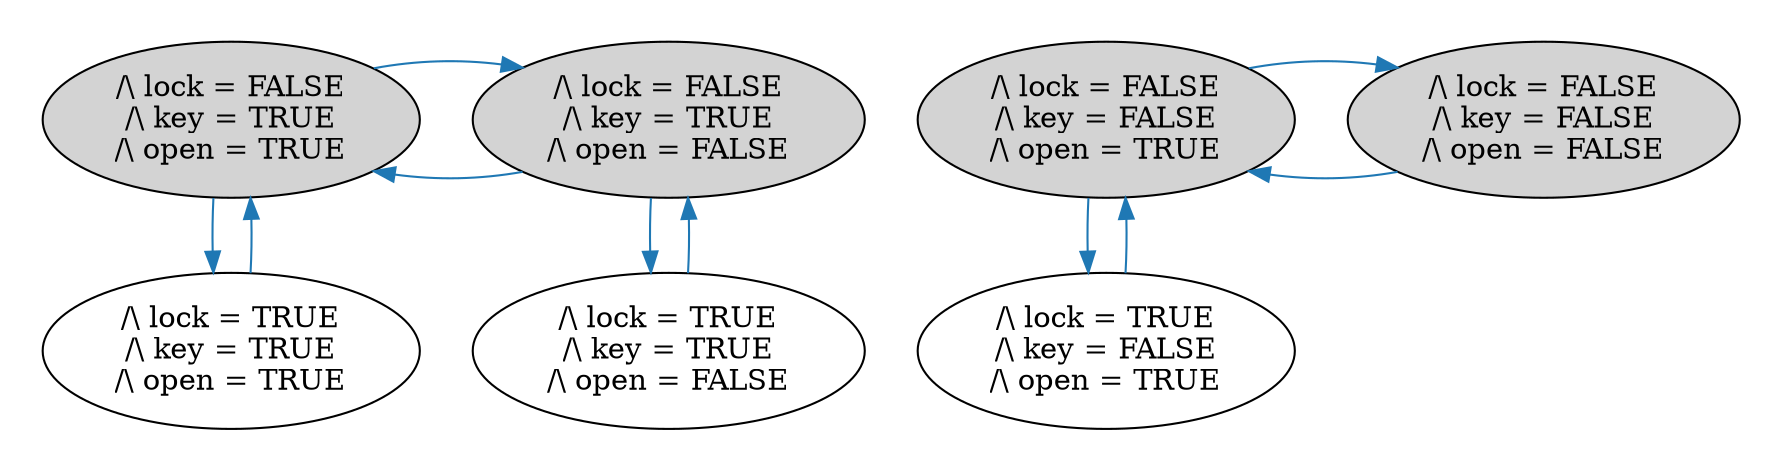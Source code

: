 strict digraph DiskGraph {
edge [colorscheme="paired12"]
nodesep=0.35;
subgraph cluster_graph {
color="white";
-4643901973214512148 [style = filled] [label="/\\ lock = FALSE
/\\ key = FALSE
/\\ open = FALSE"]
-7187128789291601308 [style = filled] [label="/\\ lock = FALSE
/\\ key = TRUE
/\\ open = FALSE"]
110670996476845769 [style = filled] [label="/\\ lock = FALSE
/\\ key = FALSE
/\\ open = TRUE"]
2469825393728329537 [style = filled] [label="/\\ lock = FALSE
/\\ key = TRUE
/\\ open = TRUE"]
-4643901973214512148 -> 110670996476845769 [label="" color="2" fontcolor="2"];
110670996476845769 -> -111618077555018712 [label="" color="2" fontcolor="2"];
-111618077555018712 [label="/\\ lock = TRUE
/\\ key = FALSE
/\\ open = TRUE"];
-7187128789291601308 -> 7185613247799138437 [label="" color="2" fontcolor="2"];
7185613247799138437 [label="/\\ lock = TRUE
/\\ key = TRUE
/\\ open = FALSE"];
2469825393728329537 -> -2468878316937380448 [label="" color="2" fontcolor="2"];
-2468878316937380448 [label="/\\ lock = TRUE
/\\ key = TRUE
/\\ open = TRUE"];
-7187128789291601308 -> 2469825393728329537 [label="" color="2" fontcolor="2"];
-111618077555018712 -> 110670996476845769 [label="" color="2" fontcolor="2"];
110670996476845769 -> -4643901973214512148 [label="" color="2" fontcolor="2"];
-2468878316937380448 -> 2469825393728329537 [label="" color="2" fontcolor="2"];
7185613247799138437 -> -7187128789291601308 [label="" color="2" fontcolor="2"];
2469825393728329537 -> -2468878316937380448 [label="" color="2" fontcolor="2"];
-2468878316937380448 -> 2469825393728329537 [label="" color="2" fontcolor="2"];
2469825393728329537 -> -7187128789291601308 [label="" color="2" fontcolor="2"];
{rank = same; 2469825393728329537;-4643901973214512148;-7187128789291601308;110670996476845769;}
{rank = same; -2468878316937380448;7185613247799138437;-111618077555018712;}
}
}